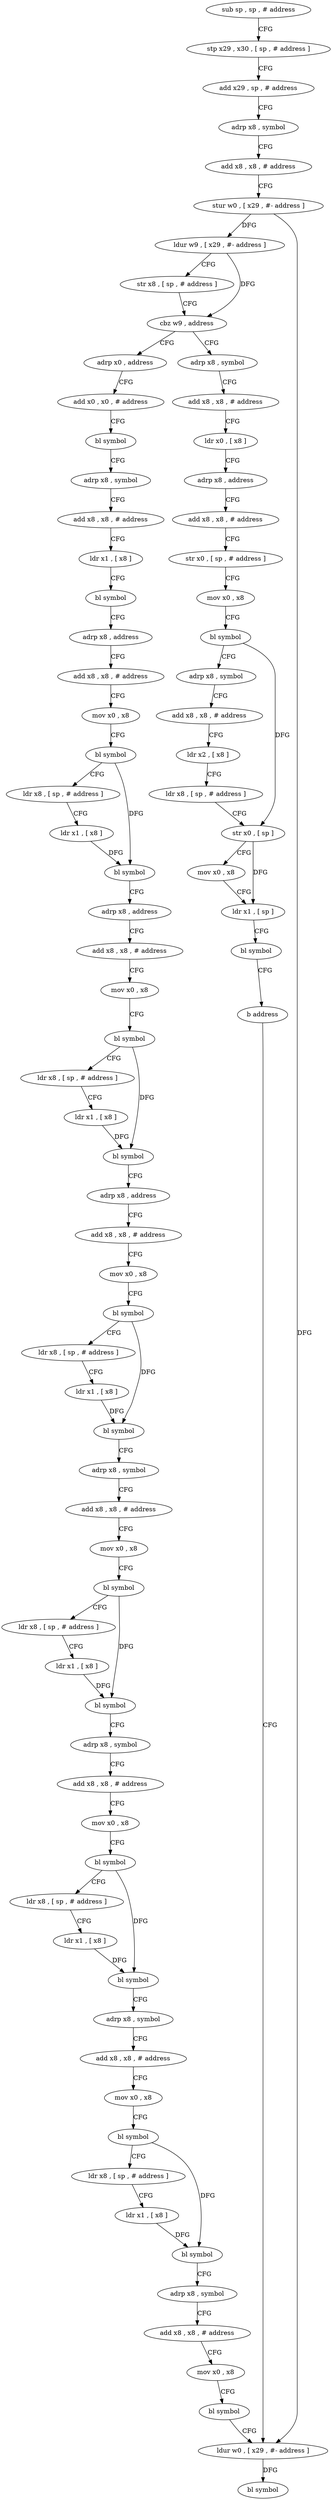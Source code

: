digraph "func" {
"4200012" [label = "sub sp , sp , # address" ]
"4200016" [label = "stp x29 , x30 , [ sp , # address ]" ]
"4200020" [label = "add x29 , sp , # address" ]
"4200024" [label = "adrp x8 , symbol" ]
"4200028" [label = "add x8 , x8 , # address" ]
"4200032" [label = "stur w0 , [ x29 , #- address ]" ]
"4200036" [label = "ldur w9 , [ x29 , #- address ]" ]
"4200040" [label = "str x8 , [ sp , # address ]" ]
"4200044" [label = "cbz w9 , address" ]
"4200116" [label = "adrp x0 , address" ]
"4200048" [label = "adrp x8 , symbol" ]
"4200120" [label = "add x0 , x0 , # address" ]
"4200124" [label = "bl symbol" ]
"4200128" [label = "adrp x8 , symbol" ]
"4200132" [label = "add x8 , x8 , # address" ]
"4200136" [label = "ldr x1 , [ x8 ]" ]
"4200140" [label = "bl symbol" ]
"4200144" [label = "adrp x8 , address" ]
"4200148" [label = "add x8 , x8 , # address" ]
"4200152" [label = "mov x0 , x8" ]
"4200156" [label = "bl symbol" ]
"4200160" [label = "ldr x8 , [ sp , # address ]" ]
"4200164" [label = "ldr x1 , [ x8 ]" ]
"4200168" [label = "bl symbol" ]
"4200172" [label = "adrp x8 , address" ]
"4200176" [label = "add x8 , x8 , # address" ]
"4200180" [label = "mov x0 , x8" ]
"4200184" [label = "bl symbol" ]
"4200188" [label = "ldr x8 , [ sp , # address ]" ]
"4200192" [label = "ldr x1 , [ x8 ]" ]
"4200196" [label = "bl symbol" ]
"4200200" [label = "adrp x8 , address" ]
"4200204" [label = "add x8 , x8 , # address" ]
"4200208" [label = "mov x0 , x8" ]
"4200212" [label = "bl symbol" ]
"4200216" [label = "ldr x8 , [ sp , # address ]" ]
"4200220" [label = "ldr x1 , [ x8 ]" ]
"4200224" [label = "bl symbol" ]
"4200228" [label = "adrp x8 , symbol" ]
"4200232" [label = "add x8 , x8 , # address" ]
"4200236" [label = "mov x0 , x8" ]
"4200240" [label = "bl symbol" ]
"4200244" [label = "ldr x8 , [ sp , # address ]" ]
"4200248" [label = "ldr x1 , [ x8 ]" ]
"4200252" [label = "bl symbol" ]
"4200256" [label = "adrp x8 , symbol" ]
"4200260" [label = "add x8 , x8 , # address" ]
"4200264" [label = "mov x0 , x8" ]
"4200268" [label = "bl symbol" ]
"4200272" [label = "ldr x8 , [ sp , # address ]" ]
"4200276" [label = "ldr x1 , [ x8 ]" ]
"4200280" [label = "bl symbol" ]
"4200284" [label = "adrp x8 , symbol" ]
"4200288" [label = "add x8 , x8 , # address" ]
"4200292" [label = "mov x0 , x8" ]
"4200296" [label = "bl symbol" ]
"4200300" [label = "ldr x8 , [ sp , # address ]" ]
"4200304" [label = "ldr x1 , [ x8 ]" ]
"4200308" [label = "bl symbol" ]
"4200312" [label = "adrp x8 , symbol" ]
"4200316" [label = "add x8 , x8 , # address" ]
"4200320" [label = "mov x0 , x8" ]
"4200324" [label = "bl symbol" ]
"4200328" [label = "ldur w0 , [ x29 , #- address ]" ]
"4200052" [label = "add x8 , x8 , # address" ]
"4200056" [label = "ldr x0 , [ x8 ]" ]
"4200060" [label = "adrp x8 , address" ]
"4200064" [label = "add x8 , x8 , # address" ]
"4200068" [label = "str x0 , [ sp , # address ]" ]
"4200072" [label = "mov x0 , x8" ]
"4200076" [label = "bl symbol" ]
"4200080" [label = "adrp x8 , symbol" ]
"4200084" [label = "add x8 , x8 , # address" ]
"4200088" [label = "ldr x2 , [ x8 ]" ]
"4200092" [label = "ldr x8 , [ sp , # address ]" ]
"4200096" [label = "str x0 , [ sp ]" ]
"4200100" [label = "mov x0 , x8" ]
"4200104" [label = "ldr x1 , [ sp ]" ]
"4200108" [label = "bl symbol" ]
"4200112" [label = "b address" ]
"4200332" [label = "bl symbol" ]
"4200012" -> "4200016" [ label = "CFG" ]
"4200016" -> "4200020" [ label = "CFG" ]
"4200020" -> "4200024" [ label = "CFG" ]
"4200024" -> "4200028" [ label = "CFG" ]
"4200028" -> "4200032" [ label = "CFG" ]
"4200032" -> "4200036" [ label = "DFG" ]
"4200032" -> "4200328" [ label = "DFG" ]
"4200036" -> "4200040" [ label = "CFG" ]
"4200036" -> "4200044" [ label = "DFG" ]
"4200040" -> "4200044" [ label = "CFG" ]
"4200044" -> "4200116" [ label = "CFG" ]
"4200044" -> "4200048" [ label = "CFG" ]
"4200116" -> "4200120" [ label = "CFG" ]
"4200048" -> "4200052" [ label = "CFG" ]
"4200120" -> "4200124" [ label = "CFG" ]
"4200124" -> "4200128" [ label = "CFG" ]
"4200128" -> "4200132" [ label = "CFG" ]
"4200132" -> "4200136" [ label = "CFG" ]
"4200136" -> "4200140" [ label = "CFG" ]
"4200140" -> "4200144" [ label = "CFG" ]
"4200144" -> "4200148" [ label = "CFG" ]
"4200148" -> "4200152" [ label = "CFG" ]
"4200152" -> "4200156" [ label = "CFG" ]
"4200156" -> "4200160" [ label = "CFG" ]
"4200156" -> "4200168" [ label = "DFG" ]
"4200160" -> "4200164" [ label = "CFG" ]
"4200164" -> "4200168" [ label = "DFG" ]
"4200168" -> "4200172" [ label = "CFG" ]
"4200172" -> "4200176" [ label = "CFG" ]
"4200176" -> "4200180" [ label = "CFG" ]
"4200180" -> "4200184" [ label = "CFG" ]
"4200184" -> "4200188" [ label = "CFG" ]
"4200184" -> "4200196" [ label = "DFG" ]
"4200188" -> "4200192" [ label = "CFG" ]
"4200192" -> "4200196" [ label = "DFG" ]
"4200196" -> "4200200" [ label = "CFG" ]
"4200200" -> "4200204" [ label = "CFG" ]
"4200204" -> "4200208" [ label = "CFG" ]
"4200208" -> "4200212" [ label = "CFG" ]
"4200212" -> "4200216" [ label = "CFG" ]
"4200212" -> "4200224" [ label = "DFG" ]
"4200216" -> "4200220" [ label = "CFG" ]
"4200220" -> "4200224" [ label = "DFG" ]
"4200224" -> "4200228" [ label = "CFG" ]
"4200228" -> "4200232" [ label = "CFG" ]
"4200232" -> "4200236" [ label = "CFG" ]
"4200236" -> "4200240" [ label = "CFG" ]
"4200240" -> "4200244" [ label = "CFG" ]
"4200240" -> "4200252" [ label = "DFG" ]
"4200244" -> "4200248" [ label = "CFG" ]
"4200248" -> "4200252" [ label = "DFG" ]
"4200252" -> "4200256" [ label = "CFG" ]
"4200256" -> "4200260" [ label = "CFG" ]
"4200260" -> "4200264" [ label = "CFG" ]
"4200264" -> "4200268" [ label = "CFG" ]
"4200268" -> "4200272" [ label = "CFG" ]
"4200268" -> "4200280" [ label = "DFG" ]
"4200272" -> "4200276" [ label = "CFG" ]
"4200276" -> "4200280" [ label = "DFG" ]
"4200280" -> "4200284" [ label = "CFG" ]
"4200284" -> "4200288" [ label = "CFG" ]
"4200288" -> "4200292" [ label = "CFG" ]
"4200292" -> "4200296" [ label = "CFG" ]
"4200296" -> "4200300" [ label = "CFG" ]
"4200296" -> "4200308" [ label = "DFG" ]
"4200300" -> "4200304" [ label = "CFG" ]
"4200304" -> "4200308" [ label = "DFG" ]
"4200308" -> "4200312" [ label = "CFG" ]
"4200312" -> "4200316" [ label = "CFG" ]
"4200316" -> "4200320" [ label = "CFG" ]
"4200320" -> "4200324" [ label = "CFG" ]
"4200324" -> "4200328" [ label = "CFG" ]
"4200328" -> "4200332" [ label = "DFG" ]
"4200052" -> "4200056" [ label = "CFG" ]
"4200056" -> "4200060" [ label = "CFG" ]
"4200060" -> "4200064" [ label = "CFG" ]
"4200064" -> "4200068" [ label = "CFG" ]
"4200068" -> "4200072" [ label = "CFG" ]
"4200072" -> "4200076" [ label = "CFG" ]
"4200076" -> "4200080" [ label = "CFG" ]
"4200076" -> "4200096" [ label = "DFG" ]
"4200080" -> "4200084" [ label = "CFG" ]
"4200084" -> "4200088" [ label = "CFG" ]
"4200088" -> "4200092" [ label = "CFG" ]
"4200092" -> "4200096" [ label = "CFG" ]
"4200096" -> "4200100" [ label = "CFG" ]
"4200096" -> "4200104" [ label = "DFG" ]
"4200100" -> "4200104" [ label = "CFG" ]
"4200104" -> "4200108" [ label = "CFG" ]
"4200108" -> "4200112" [ label = "CFG" ]
"4200112" -> "4200328" [ label = "CFG" ]
}

